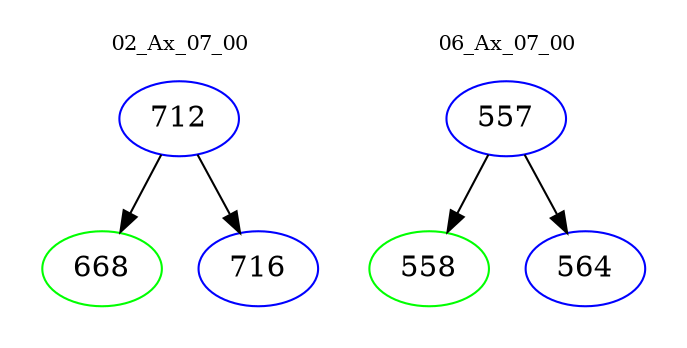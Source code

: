 digraph{
subgraph cluster_0 {
color = white
label = "02_Ax_07_00";
fontsize=10;
T0_712 [label="712", color="blue"]
T0_712 -> T0_668 [color="black"]
T0_668 [label="668", color="green"]
T0_712 -> T0_716 [color="black"]
T0_716 [label="716", color="blue"]
}
subgraph cluster_1 {
color = white
label = "06_Ax_07_00";
fontsize=10;
T1_557 [label="557", color="blue"]
T1_557 -> T1_558 [color="black"]
T1_558 [label="558", color="green"]
T1_557 -> T1_564 [color="black"]
T1_564 [label="564", color="blue"]
}
}
